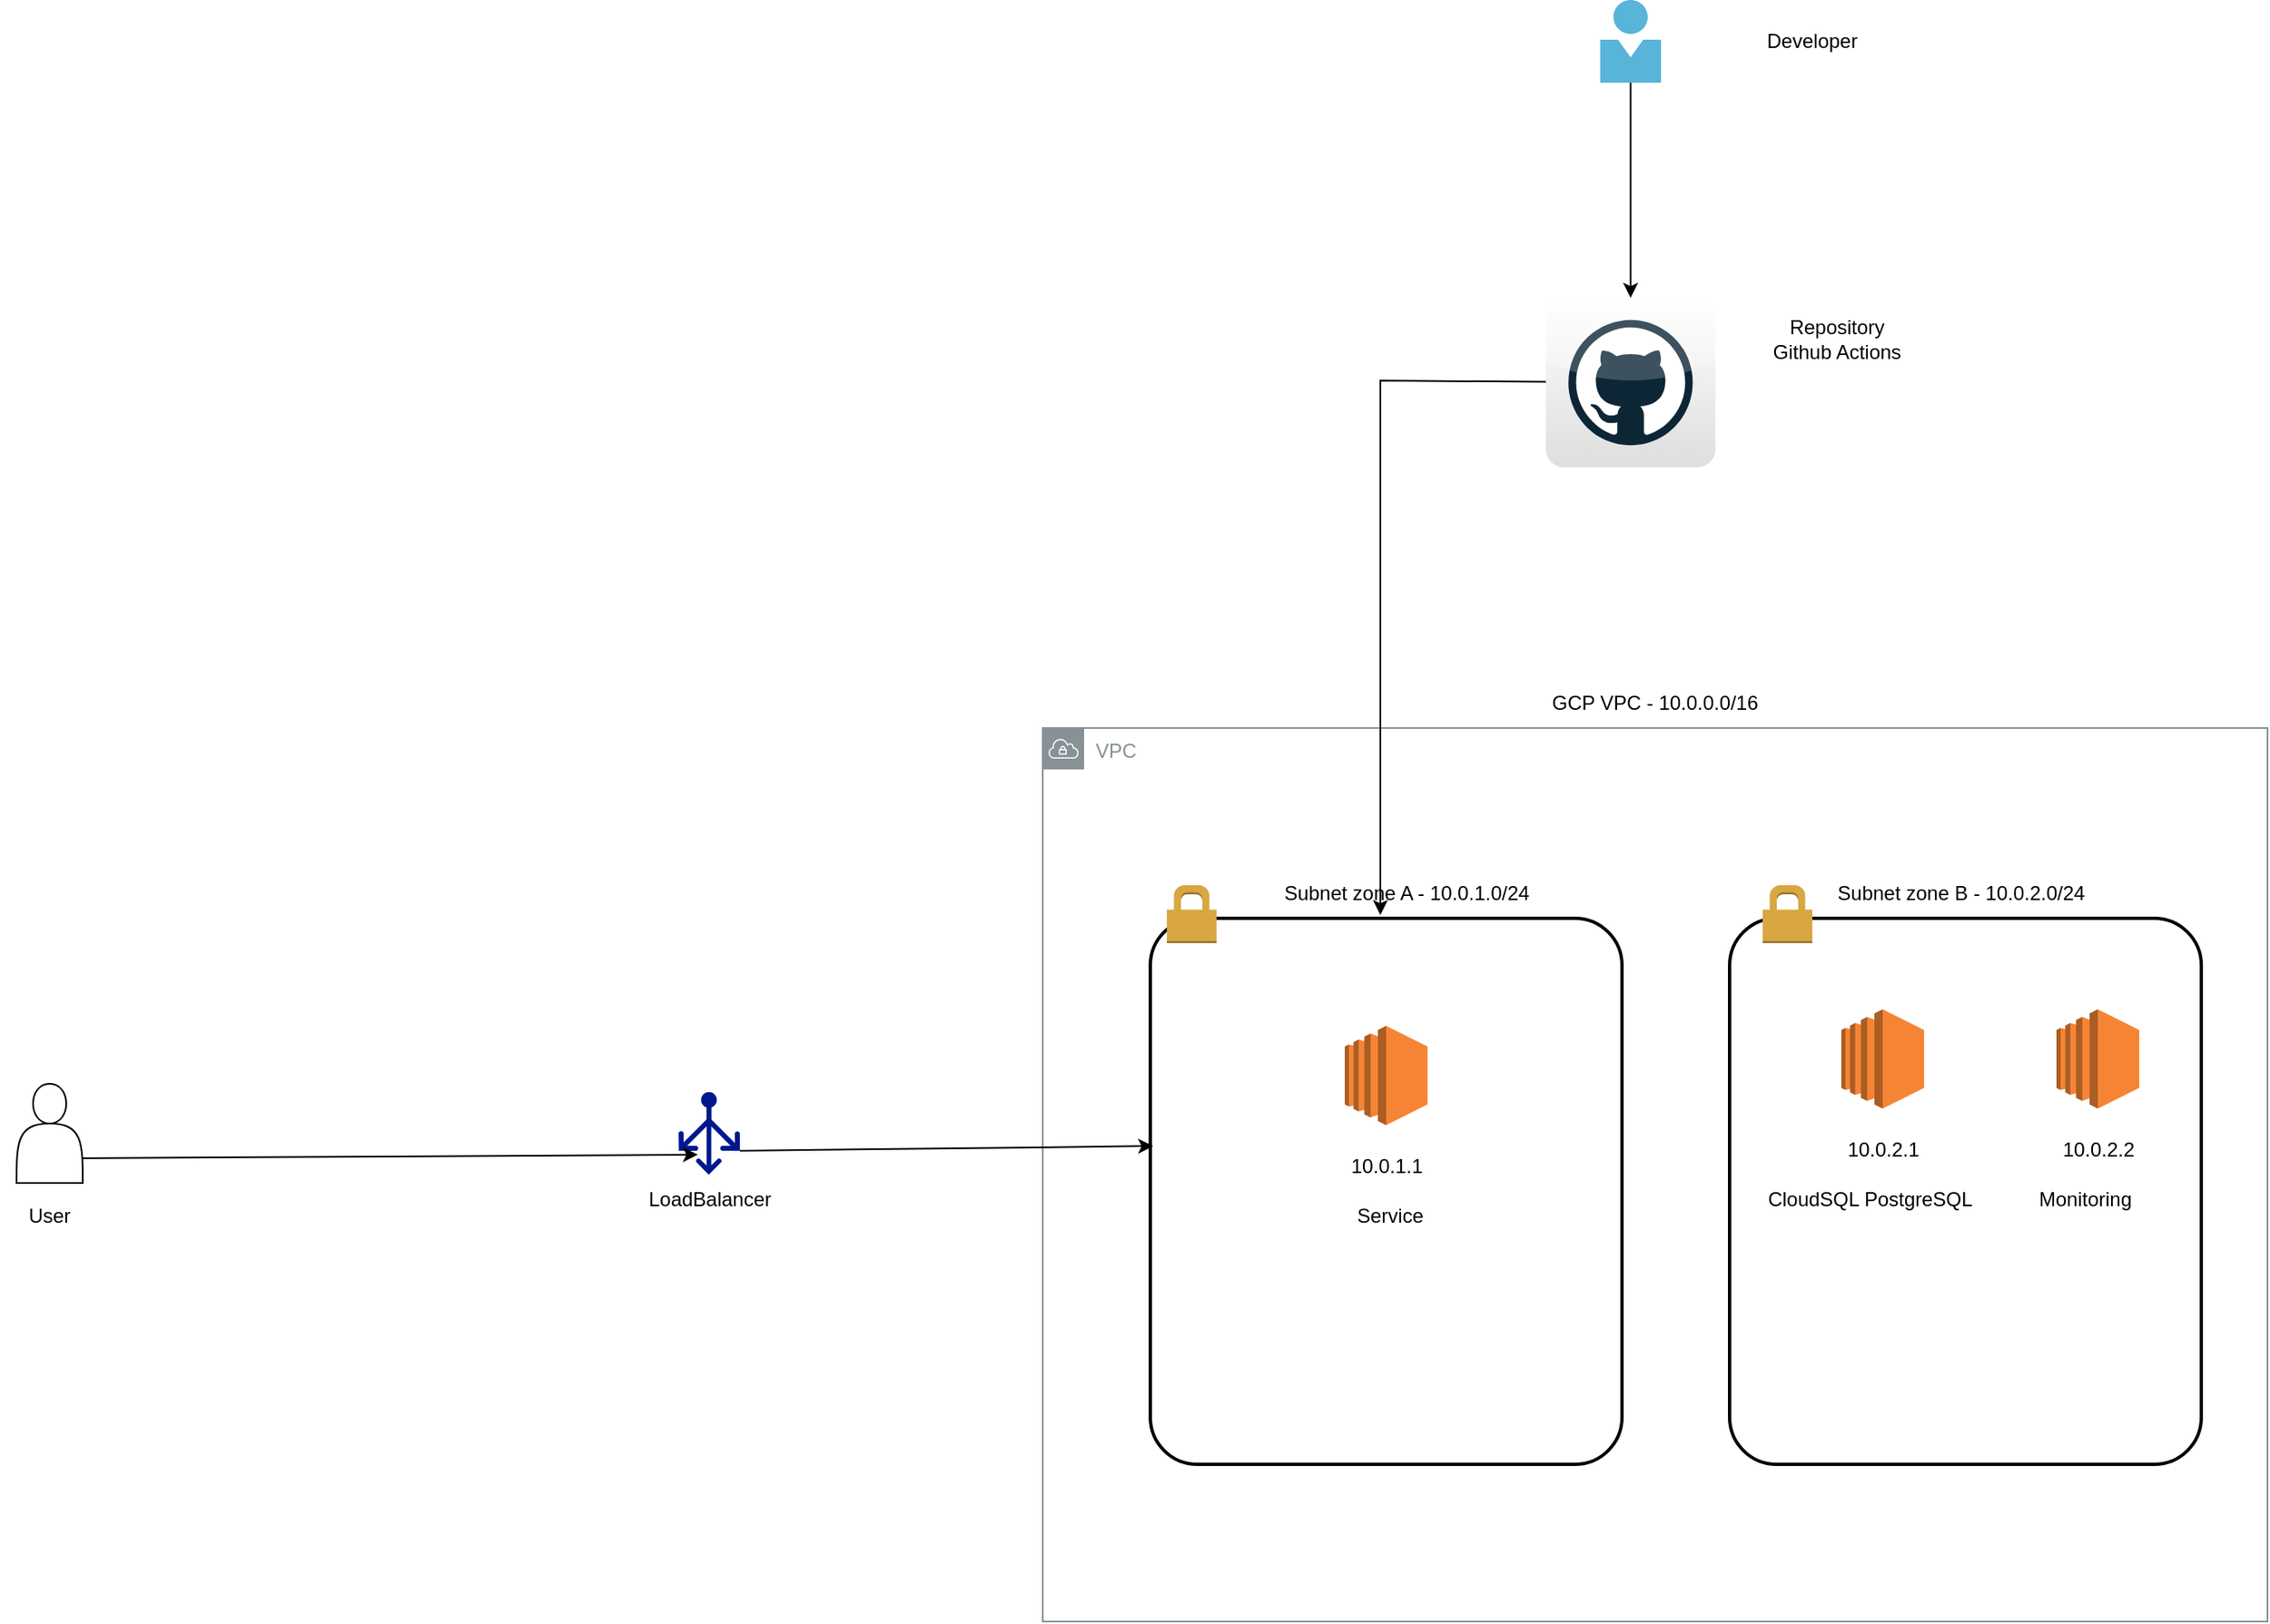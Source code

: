 <mxfile version="24.8.1">
  <diagram name="Page-1" id="u-Pw5YcioyHvYylwAapC">
    <mxGraphModel dx="2045" dy="643" grid="1" gridSize="10" guides="1" tooltips="1" connect="1" arrows="1" fold="1" page="1" pageScale="1" pageWidth="850" pageHeight="1100" math="0" shadow="0">
      <root>
        <mxCell id="0" />
        <mxCell id="1" parent="0" />
        <mxCell id="14VN9eTKYsX_fa4GY8Gt-1" value="VPC" style="sketch=0;outlineConnect=0;gradientColor=none;html=1;whiteSpace=wrap;fontSize=12;fontStyle=0;shape=mxgraph.aws4.group;grIcon=mxgraph.aws4.group_vpc;strokeColor=#879196;fillColor=none;verticalAlign=top;align=left;spacingLeft=30;fontColor=#879196;dashed=0;" parent="1" vertex="1">
          <mxGeometry x="70" y="490" width="740" height="540" as="geometry" />
        </mxCell>
        <mxCell id="14VN9eTKYsX_fa4GY8Gt-2" value="GCP VPC - 10.0.0.0/16" style="text;html=1;align=center;verticalAlign=middle;whiteSpace=wrap;rounded=0;" parent="1" vertex="1">
          <mxGeometry x="370" y="460" width="140" height="30" as="geometry" />
        </mxCell>
        <mxCell id="14VN9eTKYsX_fa4GY8Gt-3" value="" style="rounded=1;arcSize=10;dashed=0;fillColor=none;gradientColor=none;strokeWidth=2;" parent="1" vertex="1">
          <mxGeometry x="135" y="605" width="285" height="330" as="geometry" />
        </mxCell>
        <mxCell id="14VN9eTKYsX_fa4GY8Gt-4" value="" style="dashed=0;html=1;shape=mxgraph.aws3.permissions;fillColor=#D9A741;gradientColor=none;dashed=0;" parent="1" vertex="1">
          <mxGeometry x="145" y="585" width="30" height="35" as="geometry" />
        </mxCell>
        <mxCell id="14VN9eTKYsX_fa4GY8Gt-5" value="" style="rounded=1;arcSize=10;dashed=0;fillColor=none;gradientColor=none;strokeWidth=2;" parent="1" vertex="1">
          <mxGeometry x="485" y="605" width="285" height="330" as="geometry" />
        </mxCell>
        <mxCell id="14VN9eTKYsX_fa4GY8Gt-6" value="" style="dashed=0;html=1;shape=mxgraph.aws3.permissions;fillColor=#D9A741;gradientColor=none;dashed=0;" parent="1" vertex="1">
          <mxGeometry x="505" y="585" width="30" height="35" as="geometry" />
        </mxCell>
        <mxCell id="14VN9eTKYsX_fa4GY8Gt-7" value="Subnet zone A - 10.0.1.0/24" style="text;html=1;align=center;verticalAlign=middle;whiteSpace=wrap;rounded=0;" parent="1" vertex="1">
          <mxGeometry x="210" y="575" width="160" height="30" as="geometry" />
        </mxCell>
        <mxCell id="14VN9eTKYsX_fa4GY8Gt-11" value="Subnet zone B - 10.0.2.0/24" style="text;html=1;align=center;verticalAlign=middle;whiteSpace=wrap;rounded=0;" parent="1" vertex="1">
          <mxGeometry x="545" y="575" width="160" height="30" as="geometry" />
        </mxCell>
        <mxCell id="14VN9eTKYsX_fa4GY8Gt-12" value="" style="outlineConnect=0;dashed=0;verticalLabelPosition=bottom;verticalAlign=top;align=center;html=1;shape=mxgraph.aws3.ec2;fillColor=#F58534;gradientColor=none;" parent="1" vertex="1">
          <mxGeometry x="252.5" y="670" width="50" height="60" as="geometry" />
        </mxCell>
        <mxCell id="14VN9eTKYsX_fa4GY8Gt-13" value="10.0.1.1" style="text;html=1;align=center;verticalAlign=middle;whiteSpace=wrap;rounded=0;" parent="1" vertex="1">
          <mxGeometry x="247.5" y="740" width="60" height="30" as="geometry" />
        </mxCell>
        <mxCell id="14VN9eTKYsX_fa4GY8Gt-14" value="" style="outlineConnect=0;dashed=0;verticalLabelPosition=bottom;verticalAlign=top;align=center;html=1;shape=mxgraph.aws3.ec2;fillColor=#F58534;gradientColor=none;" parent="1" vertex="1">
          <mxGeometry x="552.5" y="660" width="50" height="60" as="geometry" />
        </mxCell>
        <mxCell id="14VN9eTKYsX_fa4GY8Gt-15" value="10.0.2.1" style="text;html=1;align=center;verticalAlign=middle;whiteSpace=wrap;rounded=0;" parent="1" vertex="1">
          <mxGeometry x="547.5" y="730" width="60" height="30" as="geometry" />
        </mxCell>
        <mxCell id="14VN9eTKYsX_fa4GY8Gt-16" value="CloudSQL PostgreSQL" style="text;html=1;align=center;verticalAlign=middle;whiteSpace=wrap;rounded=0;" parent="1" vertex="1">
          <mxGeometry x="500" y="760" width="140" height="30" as="geometry" />
        </mxCell>
        <mxCell id="14VN9eTKYsX_fa4GY8Gt-17" value="Service" style="text;html=1;align=center;verticalAlign=middle;whiteSpace=wrap;rounded=0;" parent="1" vertex="1">
          <mxGeometry x="210" y="770" width="140" height="30" as="geometry" />
        </mxCell>
        <mxCell id="14VN9eTKYsX_fa4GY8Gt-18" value="" style="dashed=0;outlineConnect=0;html=1;align=center;labelPosition=center;verticalLabelPosition=bottom;verticalAlign=top;shape=mxgraph.webicons.github;gradientColor=#DFDEDE" parent="1" vertex="1">
          <mxGeometry x="374" y="230" width="102.4" height="102.4" as="geometry" />
        </mxCell>
        <mxCell id="14VN9eTKYsX_fa4GY8Gt-19" value="" style="image;sketch=0;aspect=fixed;html=1;points=[];align=center;fontSize=12;image=img/lib/mscae/Person.svg;" parent="1" vertex="1">
          <mxGeometry x="406.7" y="50" width="37" height="50" as="geometry" />
        </mxCell>
        <mxCell id="14VN9eTKYsX_fa4GY8Gt-21" value="Developer" style="text;html=1;align=center;verticalAlign=middle;whiteSpace=wrap;rounded=0;" parent="1" vertex="1">
          <mxGeometry x="505" y="60" width="60" height="30" as="geometry" />
        </mxCell>
        <mxCell id="14VN9eTKYsX_fa4GY8Gt-22" value="Repository&lt;br&gt;Github Actions" style="text;html=1;align=center;verticalAlign=middle;whiteSpace=wrap;rounded=0;" parent="1" vertex="1">
          <mxGeometry x="500" y="240" width="100" height="30" as="geometry" />
        </mxCell>
        <mxCell id="14VN9eTKYsX_fa4GY8Gt-27" value="" style="outlineConnect=0;dashed=0;verticalLabelPosition=bottom;verticalAlign=top;align=center;html=1;shape=mxgraph.aws3.ec2;fillColor=#F58534;gradientColor=none;" parent="1" vertex="1">
          <mxGeometry x="682.5" y="660" width="50" height="60" as="geometry" />
        </mxCell>
        <mxCell id="14VN9eTKYsX_fa4GY8Gt-28" value="10.0.2.2" style="text;html=1;align=center;verticalAlign=middle;whiteSpace=wrap;rounded=0;" parent="1" vertex="1">
          <mxGeometry x="677.5" y="730" width="60" height="30" as="geometry" />
        </mxCell>
        <mxCell id="14VN9eTKYsX_fa4GY8Gt-29" value="Monitoring" style="text;html=1;align=center;verticalAlign=middle;whiteSpace=wrap;rounded=0;" parent="1" vertex="1">
          <mxGeometry x="630" y="760" width="140" height="30" as="geometry" />
        </mxCell>
        <mxCell id="RvzT908GQA5pmv2e4iap-1" value="" style="endArrow=classic;html=1;rounded=0;" parent="1" source="14VN9eTKYsX_fa4GY8Gt-19" target="14VN9eTKYsX_fa4GY8Gt-18" edge="1">
          <mxGeometry width="50" height="50" relative="1" as="geometry">
            <mxPoint x="400" y="420" as="sourcePoint" />
            <mxPoint x="450" y="370" as="targetPoint" />
          </mxGeometry>
        </mxCell>
        <mxCell id="RvzT908GQA5pmv2e4iap-2" value="" style="endArrow=classic;html=1;rounded=0;entryX=0.4;entryY=0.933;entryDx=0;entryDy=0;entryPerimeter=0;" parent="1" source="14VN9eTKYsX_fa4GY8Gt-18" target="14VN9eTKYsX_fa4GY8Gt-7" edge="1">
          <mxGeometry width="50" height="50" relative="1" as="geometry">
            <mxPoint x="400" y="420" as="sourcePoint" />
            <mxPoint x="450" y="370" as="targetPoint" />
            <Array as="points">
              <mxPoint x="274" y="280" />
            </Array>
          </mxGeometry>
        </mxCell>
        <mxCell id="TiZjoIJcoeqTQkbwy-A_-1" value="" style="shape=actor;whiteSpace=wrap;html=1;" vertex="1" parent="1">
          <mxGeometry x="-550" y="705" width="40" height="60" as="geometry" />
        </mxCell>
        <mxCell id="TiZjoIJcoeqTQkbwy-A_-3" value="" style="sketch=0;aspect=fixed;pointerEvents=1;shadow=0;dashed=0;html=1;strokeColor=none;labelPosition=center;verticalLabelPosition=bottom;verticalAlign=top;align=center;fillColor=#00188D;shape=mxgraph.azure.load_balancer_generic" vertex="1" parent="1">
          <mxGeometry x="-150" y="710" width="37" height="50" as="geometry" />
        </mxCell>
        <mxCell id="TiZjoIJcoeqTQkbwy-A_-7" value="" style="endArrow=classic;html=1;rounded=0;exitX=1;exitY=0.71;exitDx=0;exitDy=0;exitPerimeter=0;entryX=0.006;entryY=0.417;entryDx=0;entryDy=0;entryPerimeter=0;" edge="1" parent="1" source="TiZjoIJcoeqTQkbwy-A_-3" target="14VN9eTKYsX_fa4GY8Gt-3">
          <mxGeometry width="50" height="50" relative="1" as="geometry">
            <mxPoint x="100" y="530" as="sourcePoint" />
            <mxPoint x="150" y="480" as="targetPoint" />
          </mxGeometry>
        </mxCell>
        <mxCell id="TiZjoIJcoeqTQkbwy-A_-12" value="" style="endArrow=classic;html=1;rounded=0;exitX=1;exitY=0.75;exitDx=0;exitDy=0;entryX=0.315;entryY=0.757;entryDx=0;entryDy=0;entryPerimeter=0;" edge="1" parent="1" source="TiZjoIJcoeqTQkbwy-A_-1" target="TiZjoIJcoeqTQkbwy-A_-3">
          <mxGeometry width="50" height="50" relative="1" as="geometry">
            <mxPoint x="-130" y="720" as="sourcePoint" />
            <mxPoint x="-80" y="670" as="targetPoint" />
          </mxGeometry>
        </mxCell>
        <mxCell id="TiZjoIJcoeqTQkbwy-A_-13" value="User" style="text;html=1;align=center;verticalAlign=middle;whiteSpace=wrap;rounded=0;" vertex="1" parent="1">
          <mxGeometry x="-560" y="770" width="60" height="30" as="geometry" />
        </mxCell>
        <mxCell id="TiZjoIJcoeqTQkbwy-A_-14" value="LoadBalancer" style="text;html=1;align=center;verticalAlign=middle;whiteSpace=wrap;rounded=0;" vertex="1" parent="1">
          <mxGeometry x="-161.5" y="760" width="60" height="30" as="geometry" />
        </mxCell>
      </root>
    </mxGraphModel>
  </diagram>
</mxfile>
